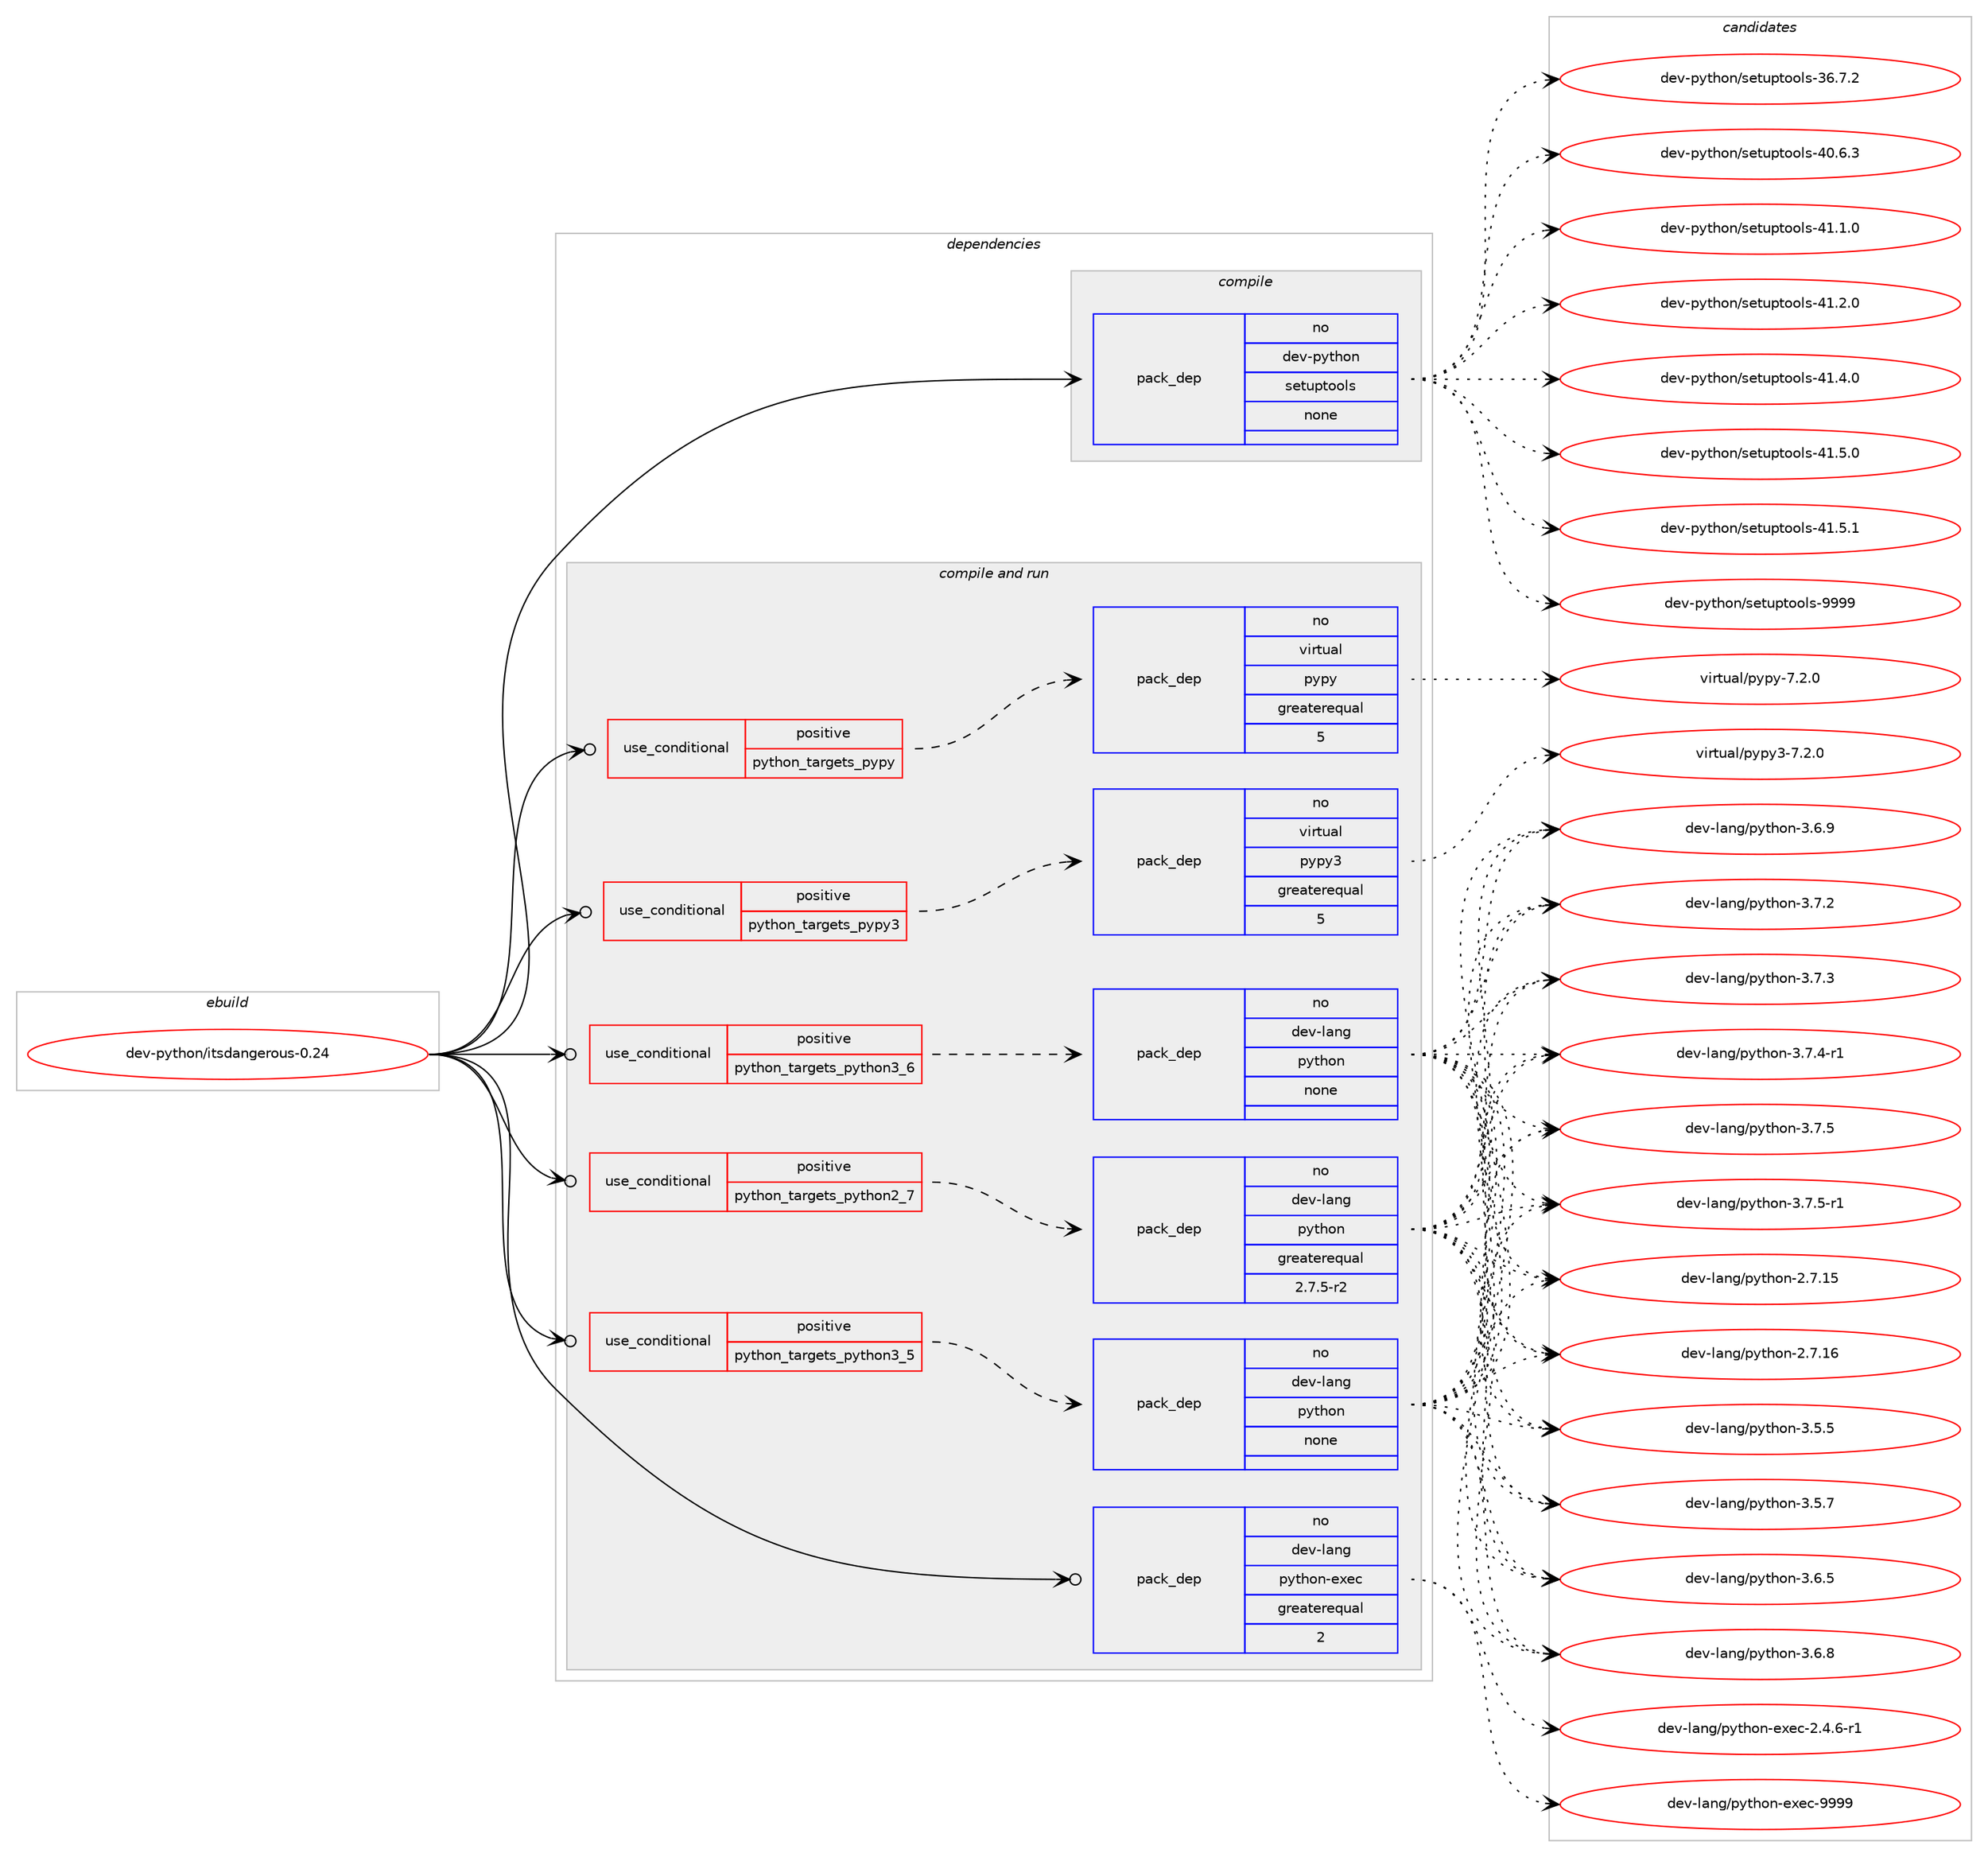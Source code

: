 digraph prolog {

# *************
# Graph options
# *************

newrank=true;
concentrate=true;
compound=true;
graph [rankdir=LR,fontname=Helvetica,fontsize=10,ranksep=1.5];#, ranksep=2.5, nodesep=0.2];
edge  [arrowhead=vee];
node  [fontname=Helvetica,fontsize=10];

# **********
# The ebuild
# **********

subgraph cluster_leftcol {
color=gray;
rank=same;
label=<<i>ebuild</i>>;
id [label="dev-python/itsdangerous-0.24", color=red, width=4, href="../dev-python/itsdangerous-0.24.svg"];
}

# ****************
# The dependencies
# ****************

subgraph cluster_midcol {
color=gray;
label=<<i>dependencies</i>>;
subgraph cluster_compile {
fillcolor="#eeeeee";
style=filled;
label=<<i>compile</i>>;
subgraph pack457356 {
dependency610295 [label=<<TABLE BORDER="0" CELLBORDER="1" CELLSPACING="0" CELLPADDING="4" WIDTH="220"><TR><TD ROWSPAN="6" CELLPADDING="30">pack_dep</TD></TR><TR><TD WIDTH="110">no</TD></TR><TR><TD>dev-python</TD></TR><TR><TD>setuptools</TD></TR><TR><TD>none</TD></TR><TR><TD></TD></TR></TABLE>>, shape=none, color=blue];
}
id:e -> dependency610295:w [weight=20,style="solid",arrowhead="vee"];
}
subgraph cluster_compileandrun {
fillcolor="#eeeeee";
style=filled;
label=<<i>compile and run</i>>;
subgraph cond141140 {
dependency610296 [label=<<TABLE BORDER="0" CELLBORDER="1" CELLSPACING="0" CELLPADDING="4"><TR><TD ROWSPAN="3" CELLPADDING="10">use_conditional</TD></TR><TR><TD>positive</TD></TR><TR><TD>python_targets_pypy</TD></TR></TABLE>>, shape=none, color=red];
subgraph pack457357 {
dependency610297 [label=<<TABLE BORDER="0" CELLBORDER="1" CELLSPACING="0" CELLPADDING="4" WIDTH="220"><TR><TD ROWSPAN="6" CELLPADDING="30">pack_dep</TD></TR><TR><TD WIDTH="110">no</TD></TR><TR><TD>virtual</TD></TR><TR><TD>pypy</TD></TR><TR><TD>greaterequal</TD></TR><TR><TD>5</TD></TR></TABLE>>, shape=none, color=blue];
}
dependency610296:e -> dependency610297:w [weight=20,style="dashed",arrowhead="vee"];
}
id:e -> dependency610296:w [weight=20,style="solid",arrowhead="odotvee"];
subgraph cond141141 {
dependency610298 [label=<<TABLE BORDER="0" CELLBORDER="1" CELLSPACING="0" CELLPADDING="4"><TR><TD ROWSPAN="3" CELLPADDING="10">use_conditional</TD></TR><TR><TD>positive</TD></TR><TR><TD>python_targets_pypy3</TD></TR></TABLE>>, shape=none, color=red];
subgraph pack457358 {
dependency610299 [label=<<TABLE BORDER="0" CELLBORDER="1" CELLSPACING="0" CELLPADDING="4" WIDTH="220"><TR><TD ROWSPAN="6" CELLPADDING="30">pack_dep</TD></TR><TR><TD WIDTH="110">no</TD></TR><TR><TD>virtual</TD></TR><TR><TD>pypy3</TD></TR><TR><TD>greaterequal</TD></TR><TR><TD>5</TD></TR></TABLE>>, shape=none, color=blue];
}
dependency610298:e -> dependency610299:w [weight=20,style="dashed",arrowhead="vee"];
}
id:e -> dependency610298:w [weight=20,style="solid",arrowhead="odotvee"];
subgraph cond141142 {
dependency610300 [label=<<TABLE BORDER="0" CELLBORDER="1" CELLSPACING="0" CELLPADDING="4"><TR><TD ROWSPAN="3" CELLPADDING="10">use_conditional</TD></TR><TR><TD>positive</TD></TR><TR><TD>python_targets_python2_7</TD></TR></TABLE>>, shape=none, color=red];
subgraph pack457359 {
dependency610301 [label=<<TABLE BORDER="0" CELLBORDER="1" CELLSPACING="0" CELLPADDING="4" WIDTH="220"><TR><TD ROWSPAN="6" CELLPADDING="30">pack_dep</TD></TR><TR><TD WIDTH="110">no</TD></TR><TR><TD>dev-lang</TD></TR><TR><TD>python</TD></TR><TR><TD>greaterequal</TD></TR><TR><TD>2.7.5-r2</TD></TR></TABLE>>, shape=none, color=blue];
}
dependency610300:e -> dependency610301:w [weight=20,style="dashed",arrowhead="vee"];
}
id:e -> dependency610300:w [weight=20,style="solid",arrowhead="odotvee"];
subgraph cond141143 {
dependency610302 [label=<<TABLE BORDER="0" CELLBORDER="1" CELLSPACING="0" CELLPADDING="4"><TR><TD ROWSPAN="3" CELLPADDING="10">use_conditional</TD></TR><TR><TD>positive</TD></TR><TR><TD>python_targets_python3_5</TD></TR></TABLE>>, shape=none, color=red];
subgraph pack457360 {
dependency610303 [label=<<TABLE BORDER="0" CELLBORDER="1" CELLSPACING="0" CELLPADDING="4" WIDTH="220"><TR><TD ROWSPAN="6" CELLPADDING="30">pack_dep</TD></TR><TR><TD WIDTH="110">no</TD></TR><TR><TD>dev-lang</TD></TR><TR><TD>python</TD></TR><TR><TD>none</TD></TR><TR><TD></TD></TR></TABLE>>, shape=none, color=blue];
}
dependency610302:e -> dependency610303:w [weight=20,style="dashed",arrowhead="vee"];
}
id:e -> dependency610302:w [weight=20,style="solid",arrowhead="odotvee"];
subgraph cond141144 {
dependency610304 [label=<<TABLE BORDER="0" CELLBORDER="1" CELLSPACING="0" CELLPADDING="4"><TR><TD ROWSPAN="3" CELLPADDING="10">use_conditional</TD></TR><TR><TD>positive</TD></TR><TR><TD>python_targets_python3_6</TD></TR></TABLE>>, shape=none, color=red];
subgraph pack457361 {
dependency610305 [label=<<TABLE BORDER="0" CELLBORDER="1" CELLSPACING="0" CELLPADDING="4" WIDTH="220"><TR><TD ROWSPAN="6" CELLPADDING="30">pack_dep</TD></TR><TR><TD WIDTH="110">no</TD></TR><TR><TD>dev-lang</TD></TR><TR><TD>python</TD></TR><TR><TD>none</TD></TR><TR><TD></TD></TR></TABLE>>, shape=none, color=blue];
}
dependency610304:e -> dependency610305:w [weight=20,style="dashed",arrowhead="vee"];
}
id:e -> dependency610304:w [weight=20,style="solid",arrowhead="odotvee"];
subgraph pack457362 {
dependency610306 [label=<<TABLE BORDER="0" CELLBORDER="1" CELLSPACING="0" CELLPADDING="4" WIDTH="220"><TR><TD ROWSPAN="6" CELLPADDING="30">pack_dep</TD></TR><TR><TD WIDTH="110">no</TD></TR><TR><TD>dev-lang</TD></TR><TR><TD>python-exec</TD></TR><TR><TD>greaterequal</TD></TR><TR><TD>2</TD></TR></TABLE>>, shape=none, color=blue];
}
id:e -> dependency610306:w [weight=20,style="solid",arrowhead="odotvee"];
}
subgraph cluster_run {
fillcolor="#eeeeee";
style=filled;
label=<<i>run</i>>;
}
}

# **************
# The candidates
# **************

subgraph cluster_choices {
rank=same;
color=gray;
label=<<i>candidates</i>>;

subgraph choice457356 {
color=black;
nodesep=1;
choice100101118451121211161041111104711510111611711211611111110811545515446554650 [label="dev-python/setuptools-36.7.2", color=red, width=4,href="../dev-python/setuptools-36.7.2.svg"];
choice100101118451121211161041111104711510111611711211611111110811545524846544651 [label="dev-python/setuptools-40.6.3", color=red, width=4,href="../dev-python/setuptools-40.6.3.svg"];
choice100101118451121211161041111104711510111611711211611111110811545524946494648 [label="dev-python/setuptools-41.1.0", color=red, width=4,href="../dev-python/setuptools-41.1.0.svg"];
choice100101118451121211161041111104711510111611711211611111110811545524946504648 [label="dev-python/setuptools-41.2.0", color=red, width=4,href="../dev-python/setuptools-41.2.0.svg"];
choice100101118451121211161041111104711510111611711211611111110811545524946524648 [label="dev-python/setuptools-41.4.0", color=red, width=4,href="../dev-python/setuptools-41.4.0.svg"];
choice100101118451121211161041111104711510111611711211611111110811545524946534648 [label="dev-python/setuptools-41.5.0", color=red, width=4,href="../dev-python/setuptools-41.5.0.svg"];
choice100101118451121211161041111104711510111611711211611111110811545524946534649 [label="dev-python/setuptools-41.5.1", color=red, width=4,href="../dev-python/setuptools-41.5.1.svg"];
choice10010111845112121116104111110471151011161171121161111111081154557575757 [label="dev-python/setuptools-9999", color=red, width=4,href="../dev-python/setuptools-9999.svg"];
dependency610295:e -> choice100101118451121211161041111104711510111611711211611111110811545515446554650:w [style=dotted,weight="100"];
dependency610295:e -> choice100101118451121211161041111104711510111611711211611111110811545524846544651:w [style=dotted,weight="100"];
dependency610295:e -> choice100101118451121211161041111104711510111611711211611111110811545524946494648:w [style=dotted,weight="100"];
dependency610295:e -> choice100101118451121211161041111104711510111611711211611111110811545524946504648:w [style=dotted,weight="100"];
dependency610295:e -> choice100101118451121211161041111104711510111611711211611111110811545524946524648:w [style=dotted,weight="100"];
dependency610295:e -> choice100101118451121211161041111104711510111611711211611111110811545524946534648:w [style=dotted,weight="100"];
dependency610295:e -> choice100101118451121211161041111104711510111611711211611111110811545524946534649:w [style=dotted,weight="100"];
dependency610295:e -> choice10010111845112121116104111110471151011161171121161111111081154557575757:w [style=dotted,weight="100"];
}
subgraph choice457357 {
color=black;
nodesep=1;
choice1181051141161179710847112121112121455546504648 [label="virtual/pypy-7.2.0", color=red, width=4,href="../virtual/pypy-7.2.0.svg"];
dependency610297:e -> choice1181051141161179710847112121112121455546504648:w [style=dotted,weight="100"];
}
subgraph choice457358 {
color=black;
nodesep=1;
choice118105114116117971084711212111212151455546504648 [label="virtual/pypy3-7.2.0", color=red, width=4,href="../virtual/pypy3-7.2.0.svg"];
dependency610299:e -> choice118105114116117971084711212111212151455546504648:w [style=dotted,weight="100"];
}
subgraph choice457359 {
color=black;
nodesep=1;
choice10010111845108971101034711212111610411111045504655464953 [label="dev-lang/python-2.7.15", color=red, width=4,href="../dev-lang/python-2.7.15.svg"];
choice10010111845108971101034711212111610411111045504655464954 [label="dev-lang/python-2.7.16", color=red, width=4,href="../dev-lang/python-2.7.16.svg"];
choice100101118451089711010347112121116104111110455146534653 [label="dev-lang/python-3.5.5", color=red, width=4,href="../dev-lang/python-3.5.5.svg"];
choice100101118451089711010347112121116104111110455146534655 [label="dev-lang/python-3.5.7", color=red, width=4,href="../dev-lang/python-3.5.7.svg"];
choice100101118451089711010347112121116104111110455146544653 [label="dev-lang/python-3.6.5", color=red, width=4,href="../dev-lang/python-3.6.5.svg"];
choice100101118451089711010347112121116104111110455146544656 [label="dev-lang/python-3.6.8", color=red, width=4,href="../dev-lang/python-3.6.8.svg"];
choice100101118451089711010347112121116104111110455146544657 [label="dev-lang/python-3.6.9", color=red, width=4,href="../dev-lang/python-3.6.9.svg"];
choice100101118451089711010347112121116104111110455146554650 [label="dev-lang/python-3.7.2", color=red, width=4,href="../dev-lang/python-3.7.2.svg"];
choice100101118451089711010347112121116104111110455146554651 [label="dev-lang/python-3.7.3", color=red, width=4,href="../dev-lang/python-3.7.3.svg"];
choice1001011184510897110103471121211161041111104551465546524511449 [label="dev-lang/python-3.7.4-r1", color=red, width=4,href="../dev-lang/python-3.7.4-r1.svg"];
choice100101118451089711010347112121116104111110455146554653 [label="dev-lang/python-3.7.5", color=red, width=4,href="../dev-lang/python-3.7.5.svg"];
choice1001011184510897110103471121211161041111104551465546534511449 [label="dev-lang/python-3.7.5-r1", color=red, width=4,href="../dev-lang/python-3.7.5-r1.svg"];
dependency610301:e -> choice10010111845108971101034711212111610411111045504655464953:w [style=dotted,weight="100"];
dependency610301:e -> choice10010111845108971101034711212111610411111045504655464954:w [style=dotted,weight="100"];
dependency610301:e -> choice100101118451089711010347112121116104111110455146534653:w [style=dotted,weight="100"];
dependency610301:e -> choice100101118451089711010347112121116104111110455146534655:w [style=dotted,weight="100"];
dependency610301:e -> choice100101118451089711010347112121116104111110455146544653:w [style=dotted,weight="100"];
dependency610301:e -> choice100101118451089711010347112121116104111110455146544656:w [style=dotted,weight="100"];
dependency610301:e -> choice100101118451089711010347112121116104111110455146544657:w [style=dotted,weight="100"];
dependency610301:e -> choice100101118451089711010347112121116104111110455146554650:w [style=dotted,weight="100"];
dependency610301:e -> choice100101118451089711010347112121116104111110455146554651:w [style=dotted,weight="100"];
dependency610301:e -> choice1001011184510897110103471121211161041111104551465546524511449:w [style=dotted,weight="100"];
dependency610301:e -> choice100101118451089711010347112121116104111110455146554653:w [style=dotted,weight="100"];
dependency610301:e -> choice1001011184510897110103471121211161041111104551465546534511449:w [style=dotted,weight="100"];
}
subgraph choice457360 {
color=black;
nodesep=1;
choice10010111845108971101034711212111610411111045504655464953 [label="dev-lang/python-2.7.15", color=red, width=4,href="../dev-lang/python-2.7.15.svg"];
choice10010111845108971101034711212111610411111045504655464954 [label="dev-lang/python-2.7.16", color=red, width=4,href="../dev-lang/python-2.7.16.svg"];
choice100101118451089711010347112121116104111110455146534653 [label="dev-lang/python-3.5.5", color=red, width=4,href="../dev-lang/python-3.5.5.svg"];
choice100101118451089711010347112121116104111110455146534655 [label="dev-lang/python-3.5.7", color=red, width=4,href="../dev-lang/python-3.5.7.svg"];
choice100101118451089711010347112121116104111110455146544653 [label="dev-lang/python-3.6.5", color=red, width=4,href="../dev-lang/python-3.6.5.svg"];
choice100101118451089711010347112121116104111110455146544656 [label="dev-lang/python-3.6.8", color=red, width=4,href="../dev-lang/python-3.6.8.svg"];
choice100101118451089711010347112121116104111110455146544657 [label="dev-lang/python-3.6.9", color=red, width=4,href="../dev-lang/python-3.6.9.svg"];
choice100101118451089711010347112121116104111110455146554650 [label="dev-lang/python-3.7.2", color=red, width=4,href="../dev-lang/python-3.7.2.svg"];
choice100101118451089711010347112121116104111110455146554651 [label="dev-lang/python-3.7.3", color=red, width=4,href="../dev-lang/python-3.7.3.svg"];
choice1001011184510897110103471121211161041111104551465546524511449 [label="dev-lang/python-3.7.4-r1", color=red, width=4,href="../dev-lang/python-3.7.4-r1.svg"];
choice100101118451089711010347112121116104111110455146554653 [label="dev-lang/python-3.7.5", color=red, width=4,href="../dev-lang/python-3.7.5.svg"];
choice1001011184510897110103471121211161041111104551465546534511449 [label="dev-lang/python-3.7.5-r1", color=red, width=4,href="../dev-lang/python-3.7.5-r1.svg"];
dependency610303:e -> choice10010111845108971101034711212111610411111045504655464953:w [style=dotted,weight="100"];
dependency610303:e -> choice10010111845108971101034711212111610411111045504655464954:w [style=dotted,weight="100"];
dependency610303:e -> choice100101118451089711010347112121116104111110455146534653:w [style=dotted,weight="100"];
dependency610303:e -> choice100101118451089711010347112121116104111110455146534655:w [style=dotted,weight="100"];
dependency610303:e -> choice100101118451089711010347112121116104111110455146544653:w [style=dotted,weight="100"];
dependency610303:e -> choice100101118451089711010347112121116104111110455146544656:w [style=dotted,weight="100"];
dependency610303:e -> choice100101118451089711010347112121116104111110455146544657:w [style=dotted,weight="100"];
dependency610303:e -> choice100101118451089711010347112121116104111110455146554650:w [style=dotted,weight="100"];
dependency610303:e -> choice100101118451089711010347112121116104111110455146554651:w [style=dotted,weight="100"];
dependency610303:e -> choice1001011184510897110103471121211161041111104551465546524511449:w [style=dotted,weight="100"];
dependency610303:e -> choice100101118451089711010347112121116104111110455146554653:w [style=dotted,weight="100"];
dependency610303:e -> choice1001011184510897110103471121211161041111104551465546534511449:w [style=dotted,weight="100"];
}
subgraph choice457361 {
color=black;
nodesep=1;
choice10010111845108971101034711212111610411111045504655464953 [label="dev-lang/python-2.7.15", color=red, width=4,href="../dev-lang/python-2.7.15.svg"];
choice10010111845108971101034711212111610411111045504655464954 [label="dev-lang/python-2.7.16", color=red, width=4,href="../dev-lang/python-2.7.16.svg"];
choice100101118451089711010347112121116104111110455146534653 [label="dev-lang/python-3.5.5", color=red, width=4,href="../dev-lang/python-3.5.5.svg"];
choice100101118451089711010347112121116104111110455146534655 [label="dev-lang/python-3.5.7", color=red, width=4,href="../dev-lang/python-3.5.7.svg"];
choice100101118451089711010347112121116104111110455146544653 [label="dev-lang/python-3.6.5", color=red, width=4,href="../dev-lang/python-3.6.5.svg"];
choice100101118451089711010347112121116104111110455146544656 [label="dev-lang/python-3.6.8", color=red, width=4,href="../dev-lang/python-3.6.8.svg"];
choice100101118451089711010347112121116104111110455146544657 [label="dev-lang/python-3.6.9", color=red, width=4,href="../dev-lang/python-3.6.9.svg"];
choice100101118451089711010347112121116104111110455146554650 [label="dev-lang/python-3.7.2", color=red, width=4,href="../dev-lang/python-3.7.2.svg"];
choice100101118451089711010347112121116104111110455146554651 [label="dev-lang/python-3.7.3", color=red, width=4,href="../dev-lang/python-3.7.3.svg"];
choice1001011184510897110103471121211161041111104551465546524511449 [label="dev-lang/python-3.7.4-r1", color=red, width=4,href="../dev-lang/python-3.7.4-r1.svg"];
choice100101118451089711010347112121116104111110455146554653 [label="dev-lang/python-3.7.5", color=red, width=4,href="../dev-lang/python-3.7.5.svg"];
choice1001011184510897110103471121211161041111104551465546534511449 [label="dev-lang/python-3.7.5-r1", color=red, width=4,href="../dev-lang/python-3.7.5-r1.svg"];
dependency610305:e -> choice10010111845108971101034711212111610411111045504655464953:w [style=dotted,weight="100"];
dependency610305:e -> choice10010111845108971101034711212111610411111045504655464954:w [style=dotted,weight="100"];
dependency610305:e -> choice100101118451089711010347112121116104111110455146534653:w [style=dotted,weight="100"];
dependency610305:e -> choice100101118451089711010347112121116104111110455146534655:w [style=dotted,weight="100"];
dependency610305:e -> choice100101118451089711010347112121116104111110455146544653:w [style=dotted,weight="100"];
dependency610305:e -> choice100101118451089711010347112121116104111110455146544656:w [style=dotted,weight="100"];
dependency610305:e -> choice100101118451089711010347112121116104111110455146544657:w [style=dotted,weight="100"];
dependency610305:e -> choice100101118451089711010347112121116104111110455146554650:w [style=dotted,weight="100"];
dependency610305:e -> choice100101118451089711010347112121116104111110455146554651:w [style=dotted,weight="100"];
dependency610305:e -> choice1001011184510897110103471121211161041111104551465546524511449:w [style=dotted,weight="100"];
dependency610305:e -> choice100101118451089711010347112121116104111110455146554653:w [style=dotted,weight="100"];
dependency610305:e -> choice1001011184510897110103471121211161041111104551465546534511449:w [style=dotted,weight="100"];
}
subgraph choice457362 {
color=black;
nodesep=1;
choice10010111845108971101034711212111610411111045101120101994550465246544511449 [label="dev-lang/python-exec-2.4.6-r1", color=red, width=4,href="../dev-lang/python-exec-2.4.6-r1.svg"];
choice10010111845108971101034711212111610411111045101120101994557575757 [label="dev-lang/python-exec-9999", color=red, width=4,href="../dev-lang/python-exec-9999.svg"];
dependency610306:e -> choice10010111845108971101034711212111610411111045101120101994550465246544511449:w [style=dotted,weight="100"];
dependency610306:e -> choice10010111845108971101034711212111610411111045101120101994557575757:w [style=dotted,weight="100"];
}
}

}
